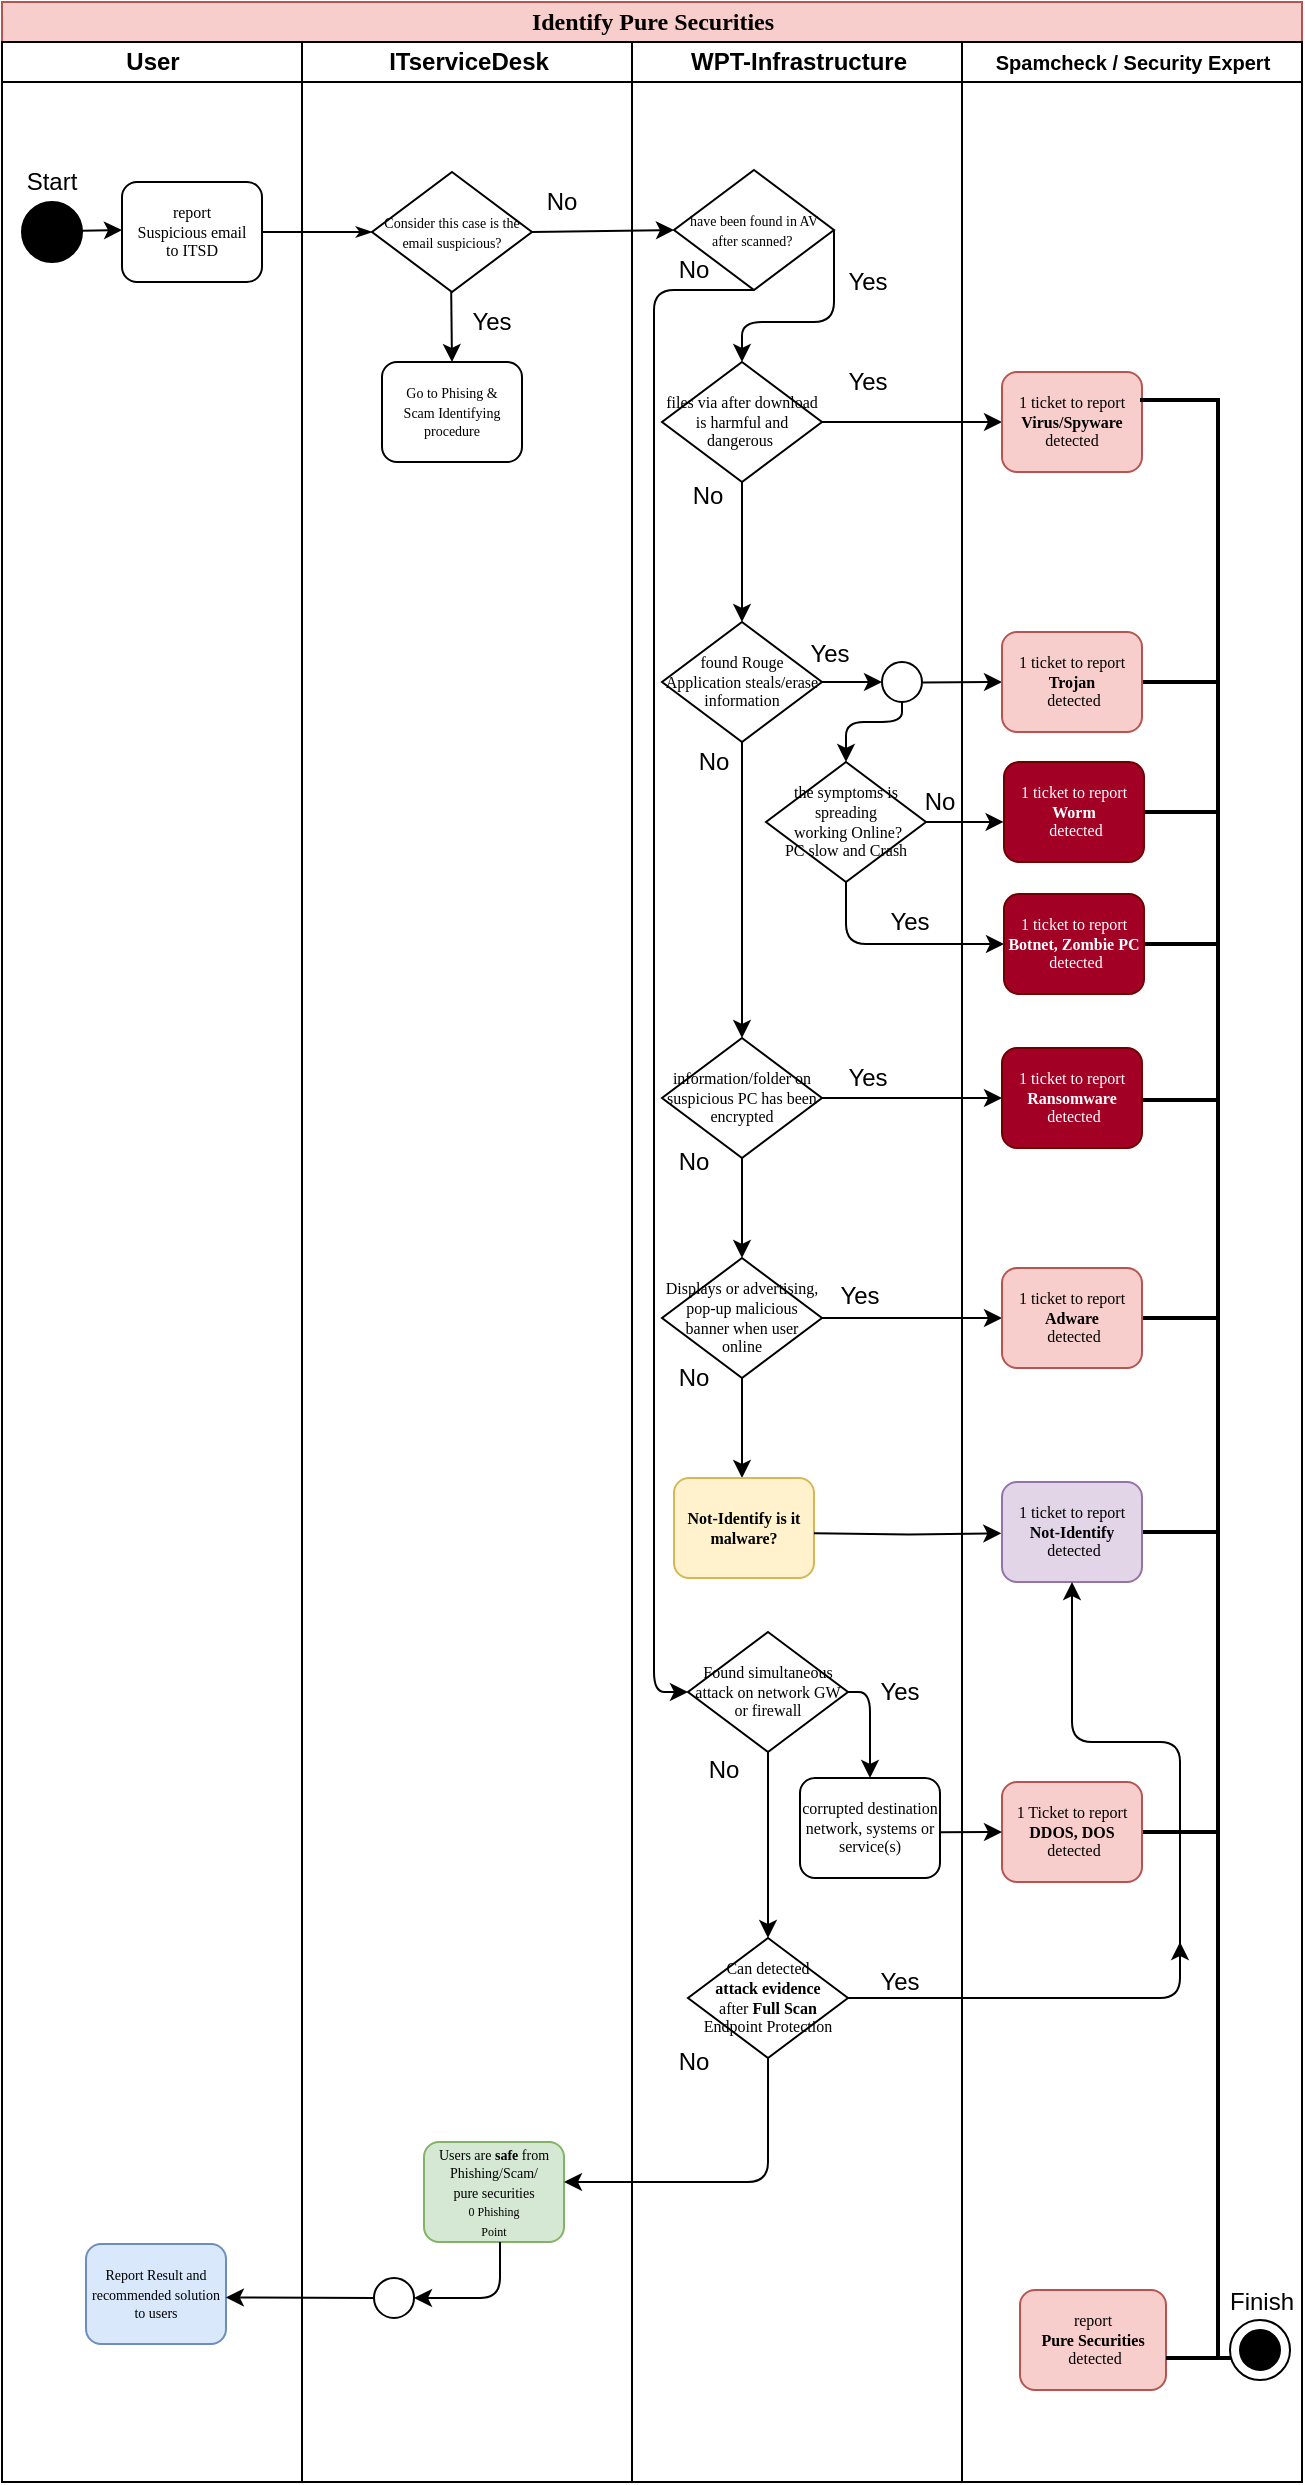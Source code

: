 <mxfile version="14.4.8" type="github">
  <diagram name="Page-1" id="74e2e168-ea6b-b213-b513-2b3c1d86103e">
    <mxGraphModel dx="726" dy="416" grid="1" gridSize="10" guides="1" tooltips="1" connect="1" arrows="1" fold="1" page="1" pageScale="1" pageWidth="1100" pageHeight="850" background="#ffffff" math="0" shadow="0">
      <root>
        <mxCell id="0" />
        <mxCell id="1" parent="0" />
        <mxCell id="77e6c97f196da883-1" value="&lt;font style=&quot;font-size: 12px&quot;&gt;Identify Pure Securities&lt;/font&gt;" style="swimlane;html=1;childLayout=stackLayout;startSize=20;rounded=0;shadow=0;labelBackgroundColor=none;strokeWidth=1;fontFamily=Verdana;fontSize=8;align=center;fillColor=#f8cecc;strokeColor=#b85450;" parent="1" vertex="1">
          <mxGeometry x="67" y="50" width="650" height="1240" as="geometry" />
        </mxCell>
        <mxCell id="77e6c97f196da883-26" style="edgeStyle=orthogonalEdgeStyle;rounded=1;html=1;labelBackgroundColor=none;startArrow=none;startFill=0;startSize=5;endArrow=classicThin;endFill=1;endSize=5;jettySize=auto;orthogonalLoop=1;strokeWidth=1;fontFamily=Verdana;fontSize=8;entryX=0;entryY=0.5;entryDx=0;entryDy=0;" parent="77e6c97f196da883-1" source="77e6c97f196da883-8" target="W1kp0_0xsvQy_MMGJbwP-48" edge="1">
          <mxGeometry relative="1" as="geometry">
            <mxPoint x="190" y="115.083" as="targetPoint" />
          </mxGeometry>
        </mxCell>
        <mxCell id="77e6c97f196da883-2" value="User" style="swimlane;html=1;startSize=20;" parent="77e6c97f196da883-1" vertex="1">
          <mxGeometry y="20" width="150" height="1220" as="geometry">
            <mxRectangle y="20" width="30" height="1040" as="alternateBounds" />
          </mxGeometry>
        </mxCell>
        <mxCell id="77e6c97f196da883-8" value="report&lt;br&gt;Suspicious email&lt;br&gt;to ITSD" style="rounded=1;whiteSpace=wrap;html=1;shadow=0;labelBackgroundColor=none;strokeWidth=1;fontFamily=Verdana;fontSize=8;align=center;" parent="77e6c97f196da883-2" vertex="1">
          <mxGeometry x="60" y="70" width="70" height="50" as="geometry" />
        </mxCell>
        <mxCell id="MuDciHC5nGFlPHXUYhwh-1" value="" style="ellipse;whiteSpace=wrap;html=1;aspect=fixed;fillColor=#000000;" parent="77e6c97f196da883-2" vertex="1">
          <mxGeometry x="10" y="80" width="30" height="30" as="geometry" />
        </mxCell>
        <mxCell id="MuDciHC5nGFlPHXUYhwh-2" value="" style="endArrow=classic;html=1;" parent="77e6c97f196da883-2" edge="1">
          <mxGeometry width="50" height="50" relative="1" as="geometry">
            <mxPoint x="40" y="94.41" as="sourcePoint" />
            <mxPoint x="60" y="94" as="targetPoint" />
          </mxGeometry>
        </mxCell>
        <mxCell id="MuDciHC5nGFlPHXUYhwh-3" value="Start" style="text;html=1;strokeColor=none;fillColor=none;align=center;verticalAlign=middle;whiteSpace=wrap;rounded=0;" parent="77e6c97f196da883-2" vertex="1">
          <mxGeometry x="5" y="60" width="40" height="20" as="geometry" />
        </mxCell>
        <mxCell id="W1kp0_0xsvQy_MMGJbwP-178" value="&lt;span style=&quot;font-size: 7px&quot;&gt;Report Result and recommended solution to users&lt;/span&gt;" style="rounded=1;whiteSpace=wrap;html=1;shadow=0;labelBackgroundColor=none;strokeWidth=1;fontFamily=Verdana;fontSize=8;align=center;fillColor=#dae8fc;strokeColor=#6c8ebf;" parent="77e6c97f196da883-2" vertex="1">
          <mxGeometry x="42" y="1101" width="70" height="50" as="geometry" />
        </mxCell>
        <mxCell id="77e6c97f196da883-3" value="ITserviceDesk" style="swimlane;html=1;startSize=20;" parent="77e6c97f196da883-1" vertex="1">
          <mxGeometry x="150" y="20" width="165" height="1220" as="geometry">
            <mxRectangle x="150" y="20" width="150" height="1040" as="alternateBounds" />
          </mxGeometry>
        </mxCell>
        <mxCell id="W1kp0_0xsvQy_MMGJbwP-20" value="&lt;span style=&quot;font-size: 7px&quot;&gt;Users are&lt;b&gt; safe &lt;/b&gt;from Phishing/Scam/&lt;br&gt;pure securities&lt;br&gt;&lt;/span&gt;&lt;font style=&quot;font-size: 6px&quot;&gt;0 Phishing&lt;br&gt;Point&lt;/font&gt;&lt;span style=&quot;font-size: 7px&quot;&gt;&lt;br&gt;&lt;/span&gt;" style="rounded=1;whiteSpace=wrap;html=1;shadow=0;labelBackgroundColor=none;strokeWidth=1;fontFamily=Verdana;fontSize=8;align=center;fillColor=#d5e8d4;strokeColor=#82b366;" parent="77e6c97f196da883-3" vertex="1">
          <mxGeometry x="61" y="1050" width="70" height="50" as="geometry" />
        </mxCell>
        <mxCell id="W1kp0_0xsvQy_MMGJbwP-48" value="&lt;span style=&quot;font-size: 7px&quot;&gt;Consider this case is the email suspicious?&lt;/span&gt;" style="rhombus;whiteSpace=wrap;html=1;rounded=0;shadow=0;labelBackgroundColor=none;strokeWidth=1;fontFamily=Verdana;fontSize=8;align=center;" parent="77e6c97f196da883-3" vertex="1">
          <mxGeometry x="35" y="65" width="80" height="60" as="geometry" />
        </mxCell>
        <mxCell id="W1kp0_0xsvQy_MMGJbwP-51" value="" style="endArrow=classic;html=1;" parent="77e6c97f196da883-3" edge="1">
          <mxGeometry width="50" height="50" relative="1" as="geometry">
            <mxPoint x="74.6" y="125" as="sourcePoint" />
            <mxPoint x="75" y="160" as="targetPoint" />
          </mxGeometry>
        </mxCell>
        <mxCell id="W1kp0_0xsvQy_MMGJbwP-52" value="Yes" style="text;html=1;strokeColor=none;fillColor=none;align=center;verticalAlign=middle;whiteSpace=wrap;rounded=0;" parent="77e6c97f196da883-3" vertex="1">
          <mxGeometry x="75" y="130" width="40" height="20" as="geometry" />
        </mxCell>
        <mxCell id="W1kp0_0xsvQy_MMGJbwP-53" value="No" style="text;html=1;strokeColor=none;fillColor=none;align=center;verticalAlign=middle;whiteSpace=wrap;rounded=0;" parent="77e6c97f196da883-3" vertex="1">
          <mxGeometry x="110" y="70" width="40" height="20" as="geometry" />
        </mxCell>
        <mxCell id="W1kp0_0xsvQy_MMGJbwP-171" value="" style="ellipse;whiteSpace=wrap;html=1;aspect=fixed;fillColor=#FFFFFF;" parent="77e6c97f196da883-3" vertex="1">
          <mxGeometry x="36" y="1118" width="20" height="20" as="geometry" />
        </mxCell>
        <mxCell id="W1kp0_0xsvQy_MMGJbwP-177" value="" style="edgeStyle=segmentEdgeStyle;endArrow=classic;html=1;exitX=0.543;exitY=1;exitDx=0;exitDy=0;exitPerimeter=0;entryX=1;entryY=0.5;entryDx=0;entryDy=0;" parent="77e6c97f196da883-3" source="W1kp0_0xsvQy_MMGJbwP-20" target="W1kp0_0xsvQy_MMGJbwP-171" edge="1">
          <mxGeometry width="50" height="50" relative="1" as="geometry">
            <mxPoint x="49" y="1150" as="sourcePoint" />
            <mxPoint x="19" y="1170" as="targetPoint" />
            <Array as="points">
              <mxPoint x="99" y="1128" />
            </Array>
          </mxGeometry>
        </mxCell>
        <mxCell id="pDlfEpLdtbgoOQwJVBER-2" value="&lt;span style=&quot;font-size: 7px&quot;&gt;Go to Phising &amp;amp; Scam&amp;nbsp;Identifying procedure&lt;/span&gt;" style="rounded=1;whiteSpace=wrap;html=1;shadow=0;labelBackgroundColor=none;strokeWidth=1;fontFamily=Verdana;fontSize=8;align=center;" parent="77e6c97f196da883-3" vertex="1">
          <mxGeometry x="40" y="160" width="70" height="50" as="geometry" />
        </mxCell>
        <mxCell id="W1kp0_0xsvQy_MMGJbwP-57" value="" style="endArrow=classic;html=1;exitX=1;exitY=0.5;exitDx=0;exitDy=0;entryX=0;entryY=0.5;entryDx=0;entryDy=0;" parent="77e6c97f196da883-1" source="W1kp0_0xsvQy_MMGJbwP-48" target="W1kp0_0xsvQy_MMGJbwP-58" edge="1">
          <mxGeometry width="50" height="50" relative="1" as="geometry">
            <mxPoint x="251" y="150" as="sourcePoint" />
            <mxPoint x="321" y="114" as="targetPoint" />
          </mxGeometry>
        </mxCell>
        <mxCell id="W1kp0_0xsvQy_MMGJbwP-92" value="" style="edgeStyle=orthogonalEdgeStyle;rounded=0;orthogonalLoop=1;jettySize=auto;html=1;entryX=0;entryY=0.5;entryDx=0;entryDy=0;" parent="77e6c97f196da883-1" source="W1kp0_0xsvQy_MMGJbwP-89" target="W1kp0_0xsvQy_MMGJbwP-117" edge="1">
          <mxGeometry relative="1" as="geometry">
            <mxPoint x="481" y="658" as="targetPoint" />
          </mxGeometry>
        </mxCell>
        <mxCell id="IIC65LZzhOmQtka3oOP7-2" value="WPT-Infrastructure" style="swimlane;html=1;startSize=20;" parent="77e6c97f196da883-1" vertex="1">
          <mxGeometry x="315" y="20" width="165" height="1220" as="geometry">
            <mxRectangle x="300" y="20" width="150" height="1040" as="alternateBounds" />
          </mxGeometry>
        </mxCell>
        <mxCell id="W1kp0_0xsvQy_MMGJbwP-58" value="&lt;span style=&quot;font-size: 7px&quot;&gt;have been found in AV after scanned?&amp;nbsp;&lt;/span&gt;" style="rhombus;whiteSpace=wrap;html=1;rounded=0;shadow=0;labelBackgroundColor=none;strokeWidth=1;fontFamily=Verdana;fontSize=8;align=center;" parent="IIC65LZzhOmQtka3oOP7-2" vertex="1">
          <mxGeometry x="21" y="64" width="80" height="60" as="geometry" />
        </mxCell>
        <mxCell id="W1kp0_0xsvQy_MMGJbwP-60" value="Yes" style="text;html=1;strokeColor=none;fillColor=none;align=center;verticalAlign=middle;whiteSpace=wrap;rounded=0;" parent="IIC65LZzhOmQtka3oOP7-2" vertex="1">
          <mxGeometry x="98" y="110" width="40" height="20" as="geometry" />
        </mxCell>
        <mxCell id="W1kp0_0xsvQy_MMGJbwP-61" value="files via after download is harmful and dangerous&amp;nbsp;" style="rhombus;whiteSpace=wrap;html=1;rounded=0;shadow=0;labelBackgroundColor=none;strokeWidth=1;fontFamily=Verdana;fontSize=8;align=center;" parent="IIC65LZzhOmQtka3oOP7-2" vertex="1">
          <mxGeometry x="15" y="160" width="80" height="60" as="geometry" />
        </mxCell>
        <mxCell id="W1kp0_0xsvQy_MMGJbwP-73" value="found Rouge Application steals/erase information" style="rhombus;whiteSpace=wrap;html=1;rounded=0;shadow=0;labelBackgroundColor=none;strokeWidth=1;fontFamily=Verdana;fontSize=8;align=center;" parent="IIC65LZzhOmQtka3oOP7-2" vertex="1">
          <mxGeometry x="15" y="290" width="80" height="60" as="geometry" />
        </mxCell>
        <mxCell id="W1kp0_0xsvQy_MMGJbwP-74" value="" style="edgeStyle=orthogonalEdgeStyle;rounded=0;orthogonalLoop=1;jettySize=auto;html=1;" parent="IIC65LZzhOmQtka3oOP7-2" source="W1kp0_0xsvQy_MMGJbwP-61" target="W1kp0_0xsvQy_MMGJbwP-73" edge="1">
          <mxGeometry relative="1" as="geometry" />
        </mxCell>
        <mxCell id="W1kp0_0xsvQy_MMGJbwP-79" value="information/folder on suspicious PC has been encrypted" style="rhombus;whiteSpace=wrap;html=1;rounded=0;shadow=0;labelBackgroundColor=none;strokeWidth=1;fontFamily=Verdana;fontSize=8;align=center;" parent="IIC65LZzhOmQtka3oOP7-2" vertex="1">
          <mxGeometry x="15" y="498" width="80" height="60" as="geometry" />
        </mxCell>
        <mxCell id="W1kp0_0xsvQy_MMGJbwP-83" value="Yes" style="text;html=1;strokeColor=none;fillColor=none;align=center;verticalAlign=middle;whiteSpace=wrap;rounded=0;" parent="IIC65LZzhOmQtka3oOP7-2" vertex="1">
          <mxGeometry x="98" y="160" width="40" height="20" as="geometry" />
        </mxCell>
        <mxCell id="W1kp0_0xsvQy_MMGJbwP-84" value="Yes" style="text;html=1;strokeColor=none;fillColor=none;align=center;verticalAlign=middle;whiteSpace=wrap;rounded=0;" parent="IIC65LZzhOmQtka3oOP7-2" vertex="1">
          <mxGeometry x="79" y="296" width="40" height="20" as="geometry" />
        </mxCell>
        <mxCell id="W1kp0_0xsvQy_MMGJbwP-85" value="No" style="text;html=1;strokeColor=none;fillColor=none;align=center;verticalAlign=middle;whiteSpace=wrap;rounded=0;" parent="IIC65LZzhOmQtka3oOP7-2" vertex="1">
          <mxGeometry x="18" y="217" width="40" height="20" as="geometry" />
        </mxCell>
        <mxCell id="W1kp0_0xsvQy_MMGJbwP-87" value="No" style="text;html=1;strokeColor=none;fillColor=none;align=center;verticalAlign=middle;whiteSpace=wrap;rounded=0;" parent="IIC65LZzhOmQtka3oOP7-2" vertex="1">
          <mxGeometry x="11" y="550" width="40" height="20" as="geometry" />
        </mxCell>
        <mxCell id="W1kp0_0xsvQy_MMGJbwP-88" value="Yes" style="text;html=1;strokeColor=none;fillColor=none;align=center;verticalAlign=middle;whiteSpace=wrap;rounded=0;" parent="IIC65LZzhOmQtka3oOP7-2" vertex="1">
          <mxGeometry x="98" y="508" width="40" height="20" as="geometry" />
        </mxCell>
        <mxCell id="W1kp0_0xsvQy_MMGJbwP-89" value="Displays or advertising, pop-up malicious banner when user online" style="rhombus;whiteSpace=wrap;html=1;rounded=0;shadow=0;labelBackgroundColor=none;strokeWidth=1;fontFamily=Verdana;fontSize=8;align=center;" parent="IIC65LZzhOmQtka3oOP7-2" vertex="1">
          <mxGeometry x="15" y="608" width="80" height="60" as="geometry" />
        </mxCell>
        <mxCell id="W1kp0_0xsvQy_MMGJbwP-90" value="" style="edgeStyle=orthogonalEdgeStyle;rounded=0;orthogonalLoop=1;jettySize=auto;html=1;" parent="IIC65LZzhOmQtka3oOP7-2" source="W1kp0_0xsvQy_MMGJbwP-79" target="W1kp0_0xsvQy_MMGJbwP-89" edge="1">
          <mxGeometry relative="1" as="geometry" />
        </mxCell>
        <mxCell id="W1kp0_0xsvQy_MMGJbwP-94" value="Yes" style="text;html=1;strokeColor=none;fillColor=none;align=center;verticalAlign=middle;whiteSpace=wrap;rounded=0;" parent="IIC65LZzhOmQtka3oOP7-2" vertex="1">
          <mxGeometry x="94" y="617" width="40" height="20" as="geometry" />
        </mxCell>
        <mxCell id="W1kp0_0xsvQy_MMGJbwP-96" value="" style="edgeStyle=orthogonalEdgeStyle;rounded=0;orthogonalLoop=1;jettySize=auto;html=1;" parent="IIC65LZzhOmQtka3oOP7-2" source="W1kp0_0xsvQy_MMGJbwP-89" edge="1">
          <mxGeometry relative="1" as="geometry">
            <mxPoint x="55.0" y="718" as="targetPoint" />
          </mxGeometry>
        </mxCell>
        <mxCell id="W1kp0_0xsvQy_MMGJbwP-100" value="No" style="text;html=1;strokeColor=none;fillColor=none;align=center;verticalAlign=middle;whiteSpace=wrap;rounded=0;" parent="IIC65LZzhOmQtka3oOP7-2" vertex="1">
          <mxGeometry x="11" y="658" width="40" height="20" as="geometry" />
        </mxCell>
        <mxCell id="W1kp0_0xsvQy_MMGJbwP-105" value="" style="edgeStyle=elbowEdgeStyle;elbow=vertical;endArrow=classic;html=1;exitX=1;exitY=0.5;exitDx=0;exitDy=0;entryX=0.5;entryY=0;entryDx=0;entryDy=0;" parent="IIC65LZzhOmQtka3oOP7-2" source="W1kp0_0xsvQy_MMGJbwP-58" target="W1kp0_0xsvQy_MMGJbwP-61" edge="1">
          <mxGeometry width="50" height="50" relative="1" as="geometry">
            <mxPoint x="98" y="95" as="sourcePoint" />
            <mxPoint x="68" y="145" as="targetPoint" />
            <Array as="points">
              <mxPoint x="81" y="140" />
            </Array>
          </mxGeometry>
        </mxCell>
        <mxCell id="W1kp0_0xsvQy_MMGJbwP-110" value="No" style="text;html=1;strokeColor=none;fillColor=none;align=center;verticalAlign=middle;whiteSpace=wrap;rounded=0;" parent="IIC65LZzhOmQtka3oOP7-2" vertex="1">
          <mxGeometry x="11" y="104" width="40" height="20" as="geometry" />
        </mxCell>
        <mxCell id="W1kp0_0xsvQy_MMGJbwP-108" value="Found simultaneous attack on network GW or firewall" style="rhombus;whiteSpace=wrap;html=1;rounded=0;shadow=0;labelBackgroundColor=none;strokeWidth=1;fontFamily=Verdana;fontSize=8;align=center;" parent="IIC65LZzhOmQtka3oOP7-2" vertex="1">
          <mxGeometry x="28" y="795" width="80" height="60" as="geometry" />
        </mxCell>
        <mxCell id="W1kp0_0xsvQy_MMGJbwP-111" value="" style="edgeStyle=elbowEdgeStyle;elbow=horizontal;endArrow=classic;html=1;entryX=0;entryY=0.5;entryDx=0;entryDy=0;exitX=0.5;exitY=1;exitDx=0;exitDy=0;" parent="IIC65LZzhOmQtka3oOP7-2" source="W1kp0_0xsvQy_MMGJbwP-58" target="W1kp0_0xsvQy_MMGJbwP-108" edge="1">
          <mxGeometry width="50" height="50" relative="1" as="geometry">
            <mxPoint x="50" y="130" as="sourcePoint" />
            <mxPoint x="86" y="80" as="targetPoint" />
            <Array as="points">
              <mxPoint x="11" y="460" />
            </Array>
          </mxGeometry>
        </mxCell>
        <mxCell id="W1kp0_0xsvQy_MMGJbwP-113" value="the symptoms is spreading&lt;br&gt;&amp;nbsp;working Online?&lt;br&gt;PC slow and Crash" style="rhombus;whiteSpace=wrap;html=1;rounded=0;shadow=0;labelBackgroundColor=none;strokeWidth=1;fontFamily=Verdana;fontSize=8;align=center;" parent="IIC65LZzhOmQtka3oOP7-2" vertex="1">
          <mxGeometry x="67" y="360" width="80" height="60" as="geometry" />
        </mxCell>
        <mxCell id="W1kp0_0xsvQy_MMGJbwP-114" value="" style="ellipse;whiteSpace=wrap;html=1;aspect=fixed;fillColor=#FFFFFF;" parent="IIC65LZzhOmQtka3oOP7-2" vertex="1">
          <mxGeometry x="125" y="310" width="20" height="20" as="geometry" />
        </mxCell>
        <mxCell id="W1kp0_0xsvQy_MMGJbwP-115" value="" style="endArrow=classic;html=1;entryX=0;entryY=0.5;entryDx=0;entryDy=0;" parent="IIC65LZzhOmQtka3oOP7-2" target="W1kp0_0xsvQy_MMGJbwP-114" edge="1">
          <mxGeometry width="50" height="50" relative="1" as="geometry">
            <mxPoint x="95" y="320" as="sourcePoint" />
            <mxPoint x="145" y="270" as="targetPoint" />
          </mxGeometry>
        </mxCell>
        <mxCell id="W1kp0_0xsvQy_MMGJbwP-120" value="" style="edgeStyle=elbowEdgeStyle;elbow=vertical;endArrow=classic;html=1;exitX=1;exitY=0.5;exitDx=0;exitDy=0;entryX=0.5;entryY=0;entryDx=0;entryDy=0;" parent="IIC65LZzhOmQtka3oOP7-2" target="W1kp0_0xsvQy_MMGJbwP-113" edge="1">
          <mxGeometry width="50" height="50" relative="1" as="geometry">
            <mxPoint x="135" y="330" as="sourcePoint" />
            <mxPoint x="89" y="396" as="targetPoint" />
            <Array as="points">
              <mxPoint x="121" y="340" />
            </Array>
          </mxGeometry>
        </mxCell>
        <mxCell id="W1kp0_0xsvQy_MMGJbwP-123" value="No" style="text;html=1;strokeColor=none;fillColor=none;align=center;verticalAlign=middle;whiteSpace=wrap;rounded=0;" parent="IIC65LZzhOmQtka3oOP7-2" vertex="1">
          <mxGeometry x="134" y="370" width="40" height="20" as="geometry" />
        </mxCell>
        <mxCell id="W1kp0_0xsvQy_MMGJbwP-126" value="Yes" style="text;html=1;strokeColor=none;fillColor=none;align=center;verticalAlign=middle;whiteSpace=wrap;rounded=0;" parent="IIC65LZzhOmQtka3oOP7-2" vertex="1">
          <mxGeometry x="119" y="430" width="40" height="20" as="geometry" />
        </mxCell>
        <mxCell id="W1kp0_0xsvQy_MMGJbwP-129" value="" style="endArrow=classic;html=1;exitX=0.5;exitY=1;exitDx=0;exitDy=0;entryX=0.5;entryY=0;entryDx=0;entryDy=0;" parent="IIC65LZzhOmQtka3oOP7-2" source="W1kp0_0xsvQy_MMGJbwP-73" target="W1kp0_0xsvQy_MMGJbwP-79" edge="1">
          <mxGeometry width="50" height="50" relative="1" as="geometry">
            <mxPoint x="56" y="360" as="sourcePoint" />
            <mxPoint x="86" y="400" as="targetPoint" />
          </mxGeometry>
        </mxCell>
        <mxCell id="W1kp0_0xsvQy_MMGJbwP-130" value="No" style="text;html=1;strokeColor=none;fillColor=none;align=center;verticalAlign=middle;whiteSpace=wrap;rounded=0;" parent="IIC65LZzhOmQtka3oOP7-2" vertex="1">
          <mxGeometry x="21" y="350" width="40" height="20" as="geometry" />
        </mxCell>
        <mxCell id="W1kp0_0xsvQy_MMGJbwP-132" value="&lt;b&gt;Not-Identify is it malware?&lt;/b&gt;" style="rounded=1;whiteSpace=wrap;html=1;shadow=0;labelBackgroundColor=none;strokeWidth=1;fontFamily=Verdana;fontSize=8;align=center;fillColor=#fff2cc;strokeColor=#d6b656;" parent="IIC65LZzhOmQtka3oOP7-2" vertex="1">
          <mxGeometry x="21" y="718" width="70" height="50" as="geometry" />
        </mxCell>
        <mxCell id="W1kp0_0xsvQy_MMGJbwP-134" value="" style="edgeStyle=orthogonalEdgeStyle;rounded=0;orthogonalLoop=1;jettySize=auto;html=1;entryX=-0.005;entryY=0.513;entryDx=0;entryDy=0;entryPerimeter=0;" parent="IIC65LZzhOmQtka3oOP7-2" target="W1kp0_0xsvQy_MMGJbwP-133" edge="1">
          <mxGeometry relative="1" as="geometry">
            <mxPoint x="91" y="745.66" as="sourcePoint" />
            <mxPoint x="192" y="745.66" as="targetPoint" />
          </mxGeometry>
        </mxCell>
        <mxCell id="W1kp0_0xsvQy_MMGJbwP-140" value="corrupted destination network, systems or service(s)" style="rounded=1;whiteSpace=wrap;html=1;shadow=0;labelBackgroundColor=none;strokeWidth=1;fontFamily=Verdana;fontSize=8;align=center;" parent="IIC65LZzhOmQtka3oOP7-2" vertex="1">
          <mxGeometry x="84" y="868" width="70" height="50" as="geometry" />
        </mxCell>
        <mxCell id="W1kp0_0xsvQy_MMGJbwP-142" value="" style="edgeStyle=segmentEdgeStyle;endArrow=classic;html=1;exitX=0.995;exitY=0.5;exitDx=0;exitDy=0;exitPerimeter=0;entryX=0.5;entryY=0;entryDx=0;entryDy=0;" parent="IIC65LZzhOmQtka3oOP7-2" source="W1kp0_0xsvQy_MMGJbwP-108" target="W1kp0_0xsvQy_MMGJbwP-140" edge="1">
          <mxGeometry width="50" height="50" relative="1" as="geometry">
            <mxPoint x="108" y="820" as="sourcePoint" />
            <mxPoint x="158" y="770" as="targetPoint" />
          </mxGeometry>
        </mxCell>
        <mxCell id="W1kp0_0xsvQy_MMGJbwP-147" value="Yes" style="text;html=1;strokeColor=none;fillColor=none;align=center;verticalAlign=middle;whiteSpace=wrap;rounded=0;" parent="IIC65LZzhOmQtka3oOP7-2" vertex="1">
          <mxGeometry x="114" y="815" width="40" height="20" as="geometry" />
        </mxCell>
        <mxCell id="W1kp0_0xsvQy_MMGJbwP-148" value="No" style="text;html=1;strokeColor=none;fillColor=none;align=center;verticalAlign=middle;whiteSpace=wrap;rounded=0;" parent="IIC65LZzhOmQtka3oOP7-2" vertex="1">
          <mxGeometry x="26" y="854" width="40" height="20" as="geometry" />
        </mxCell>
        <mxCell id="W1kp0_0xsvQy_MMGJbwP-169" value="" style="edgeStyle=segmentEdgeStyle;endArrow=classic;html=1;exitX=1;exitY=0.5;exitDx=0;exitDy=0;" parent="IIC65LZzhOmQtka3oOP7-2" source="W1kp0_0xsvQy_MMGJbwP-145" edge="1">
          <mxGeometry width="50" height="50" relative="1" as="geometry">
            <mxPoint x="108" y="980" as="sourcePoint" />
            <mxPoint x="274" y="950" as="targetPoint" />
            <Array as="points">
              <mxPoint x="274" y="978" />
              <mxPoint x="274" y="950" />
            </Array>
          </mxGeometry>
        </mxCell>
        <mxCell id="W1kp0_0xsvQy_MMGJbwP-170" value="Yes" style="text;html=1;strokeColor=none;fillColor=none;align=center;verticalAlign=middle;whiteSpace=wrap;rounded=0;" parent="IIC65LZzhOmQtka3oOP7-2" vertex="1">
          <mxGeometry x="114" y="960" width="40" height="20" as="geometry" />
        </mxCell>
        <mxCell id="W1kp0_0xsvQy_MMGJbwP-150" value="No" style="text;html=1;strokeColor=none;fillColor=none;align=center;verticalAlign=middle;whiteSpace=wrap;rounded=0;" parent="IIC65LZzhOmQtka3oOP7-2" vertex="1">
          <mxGeometry x="11" y="1000" width="40" height="20" as="geometry" />
        </mxCell>
        <mxCell id="W1kp0_0xsvQy_MMGJbwP-181" value="" style="edgeStyle=segmentEdgeStyle;endArrow=classic;html=1;exitX=0.543;exitY=1;exitDx=0;exitDy=0;exitPerimeter=0;" parent="IIC65LZzhOmQtka3oOP7-2" edge="1">
          <mxGeometry width="50" height="50" relative="1" as="geometry">
            <mxPoint x="68.01" y="1008" as="sourcePoint" />
            <mxPoint x="-34" y="1070" as="targetPoint" />
            <Array as="points">
              <mxPoint x="68" y="1070" />
              <mxPoint x="-34" y="1070" />
            </Array>
          </mxGeometry>
        </mxCell>
        <mxCell id="W1kp0_0xsvQy_MMGJbwP-116" value="" style="endArrow=classic;html=1;entryX=0;entryY=0.5;entryDx=0;entryDy=0;exitX=1.003;exitY=0.511;exitDx=0;exitDy=0;exitPerimeter=0;" parent="77e6c97f196da883-1" source="W1kp0_0xsvQy_MMGJbwP-114" target="W1kp0_0xsvQy_MMGJbwP-75" edge="1">
          <mxGeometry width="50" height="50" relative="1" as="geometry">
            <mxPoint x="451" y="340" as="sourcePoint" />
            <mxPoint x="455.0" y="339.88" as="targetPoint" />
          </mxGeometry>
        </mxCell>
        <mxCell id="W1kp0_0xsvQy_MMGJbwP-64" value="" style="edgeStyle=orthogonalEdgeStyle;rounded=0;orthogonalLoop=1;jettySize=auto;html=1;entryX=0;entryY=0.5;entryDx=0;entryDy=0;" parent="77e6c97f196da883-1" source="W1kp0_0xsvQy_MMGJbwP-61" target="W1kp0_0xsvQy_MMGJbwP-71" edge="1">
          <mxGeometry relative="1" as="geometry">
            <mxPoint x="481" y="210" as="targetPoint" />
          </mxGeometry>
        </mxCell>
        <mxCell id="W1kp0_0xsvQy_MMGJbwP-128" value="" style="edgeStyle=segmentEdgeStyle;endArrow=classic;html=1;entryX=0;entryY=0.5;entryDx=0;entryDy=0;exitX=0.5;exitY=1;exitDx=0;exitDy=0;" parent="77e6c97f196da883-1" source="W1kp0_0xsvQy_MMGJbwP-113" edge="1">
          <mxGeometry width="50" height="50" relative="1" as="geometry">
            <mxPoint x="412" y="440" as="sourcePoint" />
            <mxPoint x="501" y="471" as="targetPoint" />
            <Array as="points">
              <mxPoint x="422" y="471" />
            </Array>
          </mxGeometry>
        </mxCell>
        <mxCell id="W1kp0_0xsvQy_MMGJbwP-81" value="" style="edgeStyle=orthogonalEdgeStyle;rounded=0;orthogonalLoop=1;jettySize=auto;html=1;entryX=0;entryY=0.5;entryDx=0;entryDy=0;exitX=1;exitY=0.5;exitDx=0;exitDy=0;" parent="77e6c97f196da883-1" source="W1kp0_0xsvQy_MMGJbwP-79" target="W1kp0_0xsvQy_MMGJbwP-82" edge="1">
          <mxGeometry relative="1" as="geometry">
            <mxPoint x="406" y="547.66" as="sourcePoint" />
            <mxPoint x="486" y="547.66" as="targetPoint" />
          </mxGeometry>
        </mxCell>
        <mxCell id="W1kp0_0xsvQy_MMGJbwP-119" value="" style="endArrow=classic;html=1;exitX=1;exitY=0.5;exitDx=0;exitDy=0;entryX=-0.003;entryY=0.599;entryDx=0;entryDy=0;entryPerimeter=0;" parent="77e6c97f196da883-1" source="W1kp0_0xsvQy_MMGJbwP-113" target="W1kp0_0xsvQy_MMGJbwP-118" edge="1">
          <mxGeometry width="50" height="50" relative="1" as="geometry">
            <mxPoint x="481" y="410" as="sourcePoint" />
            <mxPoint x="500" y="410" as="targetPoint" />
          </mxGeometry>
        </mxCell>
        <mxCell id="W1kp0_0xsvQy_MMGJbwP-66" value="&lt;font style=&quot;font-size: 10px&quot;&gt;Spamcheck / Security Expert&lt;/font&gt;" style="swimlane;html=1;startSize=20;" parent="77e6c97f196da883-1" vertex="1">
          <mxGeometry x="480" y="20" width="170" height="1220" as="geometry">
            <mxRectangle x="300" y="20" width="150" height="800" as="alternateBounds" />
          </mxGeometry>
        </mxCell>
        <mxCell id="W1kp0_0xsvQy_MMGJbwP-196" value="" style="line;strokeWidth=2;html=1;fillColor=#000000;" parent="W1kp0_0xsvQy_MMGJbwP-66" vertex="1">
          <mxGeometry x="89" y="890" width="40" height="10" as="geometry" />
        </mxCell>
        <mxCell id="W1kp0_0xsvQy_MMGJbwP-195" value="" style="line;strokeWidth=2;html=1;fillColor=#000000;" parent="W1kp0_0xsvQy_MMGJbwP-66" vertex="1">
          <mxGeometry x="89" y="740" width="40" height="10" as="geometry" />
        </mxCell>
        <mxCell id="W1kp0_0xsvQy_MMGJbwP-194" value="" style="line;strokeWidth=2;html=1;fillColor=#000000;" parent="W1kp0_0xsvQy_MMGJbwP-66" vertex="1">
          <mxGeometry x="89" y="633" width="40" height="10" as="geometry" />
        </mxCell>
        <mxCell id="W1kp0_0xsvQy_MMGJbwP-193" value="" style="line;strokeWidth=2;html=1;fillColor=#000000;" parent="W1kp0_0xsvQy_MMGJbwP-66" vertex="1">
          <mxGeometry x="88" y="524" width="40" height="10" as="geometry" />
        </mxCell>
        <mxCell id="W1kp0_0xsvQy_MMGJbwP-192" value="" style="line;strokeWidth=2;html=1;fillColor=#000000;" parent="W1kp0_0xsvQy_MMGJbwP-66" vertex="1">
          <mxGeometry x="88" y="446" width="40" height="10" as="geometry" />
        </mxCell>
        <mxCell id="W1kp0_0xsvQy_MMGJbwP-191" value="" style="line;strokeWidth=2;html=1;fillColor=#000000;" parent="W1kp0_0xsvQy_MMGJbwP-66" vertex="1">
          <mxGeometry x="89" y="380" width="40" height="10" as="geometry" />
        </mxCell>
        <mxCell id="W1kp0_0xsvQy_MMGJbwP-190" value="" style="line;strokeWidth=2;html=1;fillColor=#000000;" parent="W1kp0_0xsvQy_MMGJbwP-66" vertex="1">
          <mxGeometry x="89" y="315" width="40" height="10" as="geometry" />
        </mxCell>
        <mxCell id="W1kp0_0xsvQy_MMGJbwP-75" value="1 ticket to report &lt;br&gt;&lt;b&gt;Trojan&lt;br&gt;&lt;/b&gt;&amp;nbsp;detected" style="rounded=1;whiteSpace=wrap;html=1;shadow=0;labelBackgroundColor=none;strokeWidth=1;fontFamily=Verdana;fontSize=8;align=center;fillColor=#f8cecc;strokeColor=#b85450;" parent="W1kp0_0xsvQy_MMGJbwP-66" vertex="1">
          <mxGeometry x="20" y="295" width="70" height="50" as="geometry" />
        </mxCell>
        <mxCell id="W1kp0_0xsvQy_MMGJbwP-82" value="1 ticket to report &lt;br&gt;&lt;b&gt;Ransomware&lt;br&gt;&lt;/b&gt;&amp;nbsp;detected" style="rounded=1;whiteSpace=wrap;html=1;shadow=0;labelBackgroundColor=none;strokeWidth=1;fontFamily=Verdana;fontSize=8;align=center;fillColor=#a20025;strokeColor=#6F0000;fontColor=#ffffff;" parent="W1kp0_0xsvQy_MMGJbwP-66" vertex="1">
          <mxGeometry x="20" y="503" width="70" height="50" as="geometry" />
        </mxCell>
        <mxCell id="W1kp0_0xsvQy_MMGJbwP-118" value="1 ticket to report &lt;br&gt;&lt;b&gt;Worm&lt;br&gt;&lt;/b&gt;&amp;nbsp;detected" style="rounded=1;whiteSpace=wrap;html=1;shadow=0;labelBackgroundColor=none;strokeWidth=1;fontFamily=Verdana;fontSize=8;align=center;fillColor=#a20025;strokeColor=#6F0000;fontColor=#ffffff;" parent="W1kp0_0xsvQy_MMGJbwP-66" vertex="1">
          <mxGeometry x="21" y="360" width="70" height="50" as="geometry" />
        </mxCell>
        <mxCell id="W1kp0_0xsvQy_MMGJbwP-127" value="1 ticket to report &lt;br&gt;&lt;b&gt;Botnet, Zombie PC&lt;br&gt;&lt;/b&gt;&amp;nbsp;detected" style="rounded=1;whiteSpace=wrap;html=1;shadow=0;labelBackgroundColor=none;strokeWidth=1;fontFamily=Verdana;fontSize=8;align=center;fillColor=#a20025;strokeColor=#6F0000;fontColor=#ffffff;" parent="W1kp0_0xsvQy_MMGJbwP-66" vertex="1">
          <mxGeometry x="21" y="426" width="70" height="50" as="geometry" />
        </mxCell>
        <mxCell id="W1kp0_0xsvQy_MMGJbwP-117" value="1 ticket to report&lt;br&gt;&lt;b&gt;Adware&lt;br&gt;&lt;/b&gt;&amp;nbsp;detected" style="rounded=1;whiteSpace=wrap;html=1;shadow=0;labelBackgroundColor=none;strokeWidth=1;fontFamily=Verdana;fontSize=8;align=center;fillColor=#f8cecc;strokeColor=#b85450;" parent="W1kp0_0xsvQy_MMGJbwP-66" vertex="1">
          <mxGeometry x="20" y="613" width="70" height="50" as="geometry" />
        </mxCell>
        <mxCell id="W1kp0_0xsvQy_MMGJbwP-133" value="1 ticket to report&lt;br&gt;&lt;b&gt;Not-Identify&lt;br&gt;&lt;/b&gt;&amp;nbsp;detected" style="rounded=1;whiteSpace=wrap;html=1;shadow=0;labelBackgroundColor=none;strokeWidth=1;fontFamily=Verdana;fontSize=8;align=center;fillColor=#e1d5e7;strokeColor=#9673a6;" parent="W1kp0_0xsvQy_MMGJbwP-66" vertex="1">
          <mxGeometry x="20" y="720" width="70" height="50" as="geometry" />
        </mxCell>
        <mxCell id="W1kp0_0xsvQy_MMGJbwP-141" value="1 Ticket to report&lt;br&gt;&lt;b&gt;DDOS, DOS&lt;br&gt;&lt;/b&gt;&amp;nbsp;detected" style="rounded=1;whiteSpace=wrap;html=1;shadow=0;labelBackgroundColor=none;strokeWidth=1;fontFamily=Verdana;fontSize=8;align=center;fillColor=#f8cecc;strokeColor=#b85450;" parent="W1kp0_0xsvQy_MMGJbwP-66" vertex="1">
          <mxGeometry x="20" y="870" width="70" height="50" as="geometry" />
        </mxCell>
        <mxCell id="W1kp0_0xsvQy_MMGJbwP-144" value="" style="endArrow=classic;html=1;exitX=0.996;exitY=0.542;exitDx=0;exitDy=0;exitPerimeter=0;" parent="W1kp0_0xsvQy_MMGJbwP-66" source="W1kp0_0xsvQy_MMGJbwP-140" edge="1">
          <mxGeometry width="50" height="50" relative="1" as="geometry">
            <mxPoint y="895" as="sourcePoint" />
            <mxPoint x="20" y="895" as="targetPoint" />
          </mxGeometry>
        </mxCell>
        <mxCell id="W1kp0_0xsvQy_MMGJbwP-168" value="Finish" style="text;html=1;strokeColor=none;fillColor=none;align=center;verticalAlign=middle;whiteSpace=wrap;rounded=0;" parent="W1kp0_0xsvQy_MMGJbwP-66" vertex="1">
          <mxGeometry x="130" y="1120" width="40" height="20" as="geometry" />
        </mxCell>
        <mxCell id="W1kp0_0xsvQy_MMGJbwP-176" value="report&lt;br&gt;&lt;b&gt;Pure Securities&lt;br&gt;&lt;/b&gt;&amp;nbsp;detected" style="rounded=1;whiteSpace=wrap;html=1;shadow=0;labelBackgroundColor=none;strokeWidth=1;fontFamily=Verdana;fontSize=8;align=center;fillColor=#f8cecc;strokeColor=#b85450;" parent="W1kp0_0xsvQy_MMGJbwP-66" vertex="1">
          <mxGeometry x="29" y="1124" width="73" height="50" as="geometry" />
        </mxCell>
        <mxCell id="W1kp0_0xsvQy_MMGJbwP-182" value="" style="line;strokeWidth=2;direction=south;html=1;fillColor=#000000;" parent="W1kp0_0xsvQy_MMGJbwP-66" vertex="1">
          <mxGeometry x="123" y="179" width="10" height="980" as="geometry" />
        </mxCell>
        <mxCell id="W1kp0_0xsvQy_MMGJbwP-188" value="" style="line;strokeWidth=2;html=1;fillColor=#000000;" parent="W1kp0_0xsvQy_MMGJbwP-66" vertex="1">
          <mxGeometry x="102" y="1153" width="38" height="10" as="geometry" />
        </mxCell>
        <mxCell id="W1kp0_0xsvQy_MMGJbwP-183" value="" style="group" parent="W1kp0_0xsvQy_MMGJbwP-66" vertex="1" connectable="0">
          <mxGeometry x="134" y="1139" width="30" height="30" as="geometry" />
        </mxCell>
        <mxCell id="W1kp0_0xsvQy_MMGJbwP-155" value="" style="ellipse;whiteSpace=wrap;html=1;aspect=fixed;fillColor=#FFFFFF;" parent="W1kp0_0xsvQy_MMGJbwP-183" vertex="1">
          <mxGeometry width="30" height="30" as="geometry" />
        </mxCell>
        <mxCell id="W1kp0_0xsvQy_MMGJbwP-167" value="" style="ellipse;whiteSpace=wrap;html=1;aspect=fixed;fillColor=#000000;" parent="W1kp0_0xsvQy_MMGJbwP-183" vertex="1">
          <mxGeometry x="5" y="5" width="20" height="20" as="geometry" />
        </mxCell>
        <mxCell id="W1kp0_0xsvQy_MMGJbwP-71" value="1 ticket to report &lt;b&gt;Virus/Spyware&lt;/b&gt; detected" style="rounded=1;whiteSpace=wrap;html=1;shadow=0;labelBackgroundColor=none;strokeWidth=1;fontFamily=Verdana;fontSize=8;align=center;fillColor=#f8cecc;strokeColor=#b85450;" parent="W1kp0_0xsvQy_MMGJbwP-66" vertex="1">
          <mxGeometry x="20" y="165" width="70" height="50" as="geometry" />
        </mxCell>
        <mxCell id="W1kp0_0xsvQy_MMGJbwP-179" value="" style="endArrow=classic;html=1;entryX=0.999;entryY=0.534;entryDx=0;entryDy=0;exitX=0;exitY=0.5;exitDx=0;exitDy=0;entryPerimeter=0;" parent="77e6c97f196da883-1" source="W1kp0_0xsvQy_MMGJbwP-171" target="W1kp0_0xsvQy_MMGJbwP-178" edge="1">
          <mxGeometry width="50" height="50" relative="1" as="geometry">
            <mxPoint x="139" y="1090" as="sourcePoint" />
            <mxPoint x="189" y="1040" as="targetPoint" />
          </mxGeometry>
        </mxCell>
        <mxCell id="W1kp0_0xsvQy_MMGJbwP-189" value="" style="line;strokeWidth=2;html=1;fillColor=#000000;" parent="1" vertex="1">
          <mxGeometry x="636" y="244" width="40" height="10" as="geometry" />
        </mxCell>
        <mxCell id="W1kp0_0xsvQy_MMGJbwP-145" value="Can detected&lt;b&gt; attack&amp;nbsp;evidence&lt;/b&gt;&lt;br&gt;after&lt;b&gt; Full Scan&lt;/b&gt;&lt;br&gt;Endpoint Protection" style="rhombus;whiteSpace=wrap;html=1;rounded=0;shadow=0;labelBackgroundColor=none;strokeWidth=1;fontFamily=Verdana;fontSize=8;align=center;" parent="1" vertex="1">
          <mxGeometry x="410" y="1018" width="80" height="60" as="geometry" />
        </mxCell>
        <mxCell id="W1kp0_0xsvQy_MMGJbwP-146" value="" style="edgeStyle=orthogonalEdgeStyle;rounded=0;orthogonalLoop=1;jettySize=auto;html=1;" parent="1" source="W1kp0_0xsvQy_MMGJbwP-108" target="W1kp0_0xsvQy_MMGJbwP-145" edge="1">
          <mxGeometry relative="1" as="geometry" />
        </mxCell>
        <mxCell id="W1kp0_0xsvQy_MMGJbwP-152" value="" style="edgeStyle=elbowEdgeStyle;elbow=vertical;endArrow=classic;html=1;entryX=0.5;entryY=1;entryDx=0;entryDy=0;" parent="1" target="W1kp0_0xsvQy_MMGJbwP-133" edge="1">
          <mxGeometry width="50" height="50" relative="1" as="geometry">
            <mxPoint x="656" y="1030.039" as="sourcePoint" />
            <mxPoint x="976" y="930" as="targetPoint" />
            <Array as="points">
              <mxPoint x="636" y="920" />
              <mxPoint x="646" y="910" />
            </Array>
          </mxGeometry>
        </mxCell>
      </root>
    </mxGraphModel>
  </diagram>
</mxfile>
